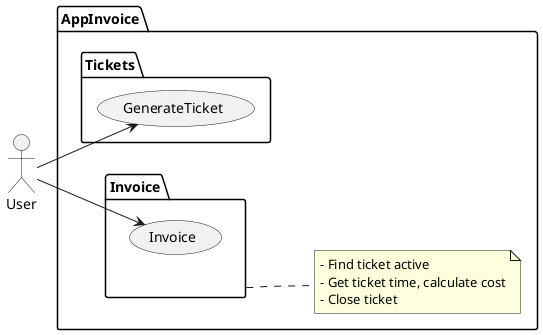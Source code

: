 @startuml
actor User as user
left to right direction

package AppInvoice {

package Tickets {
(GenerateTicket) as genticket
user --> genticket
}

package Invoice {
(Invoice) as invoice
user --> invoice
}

note right of (Invoice)
- Find ticket active
- Get ticket time, calculate cost
- Close ticket
end note

@enduml
